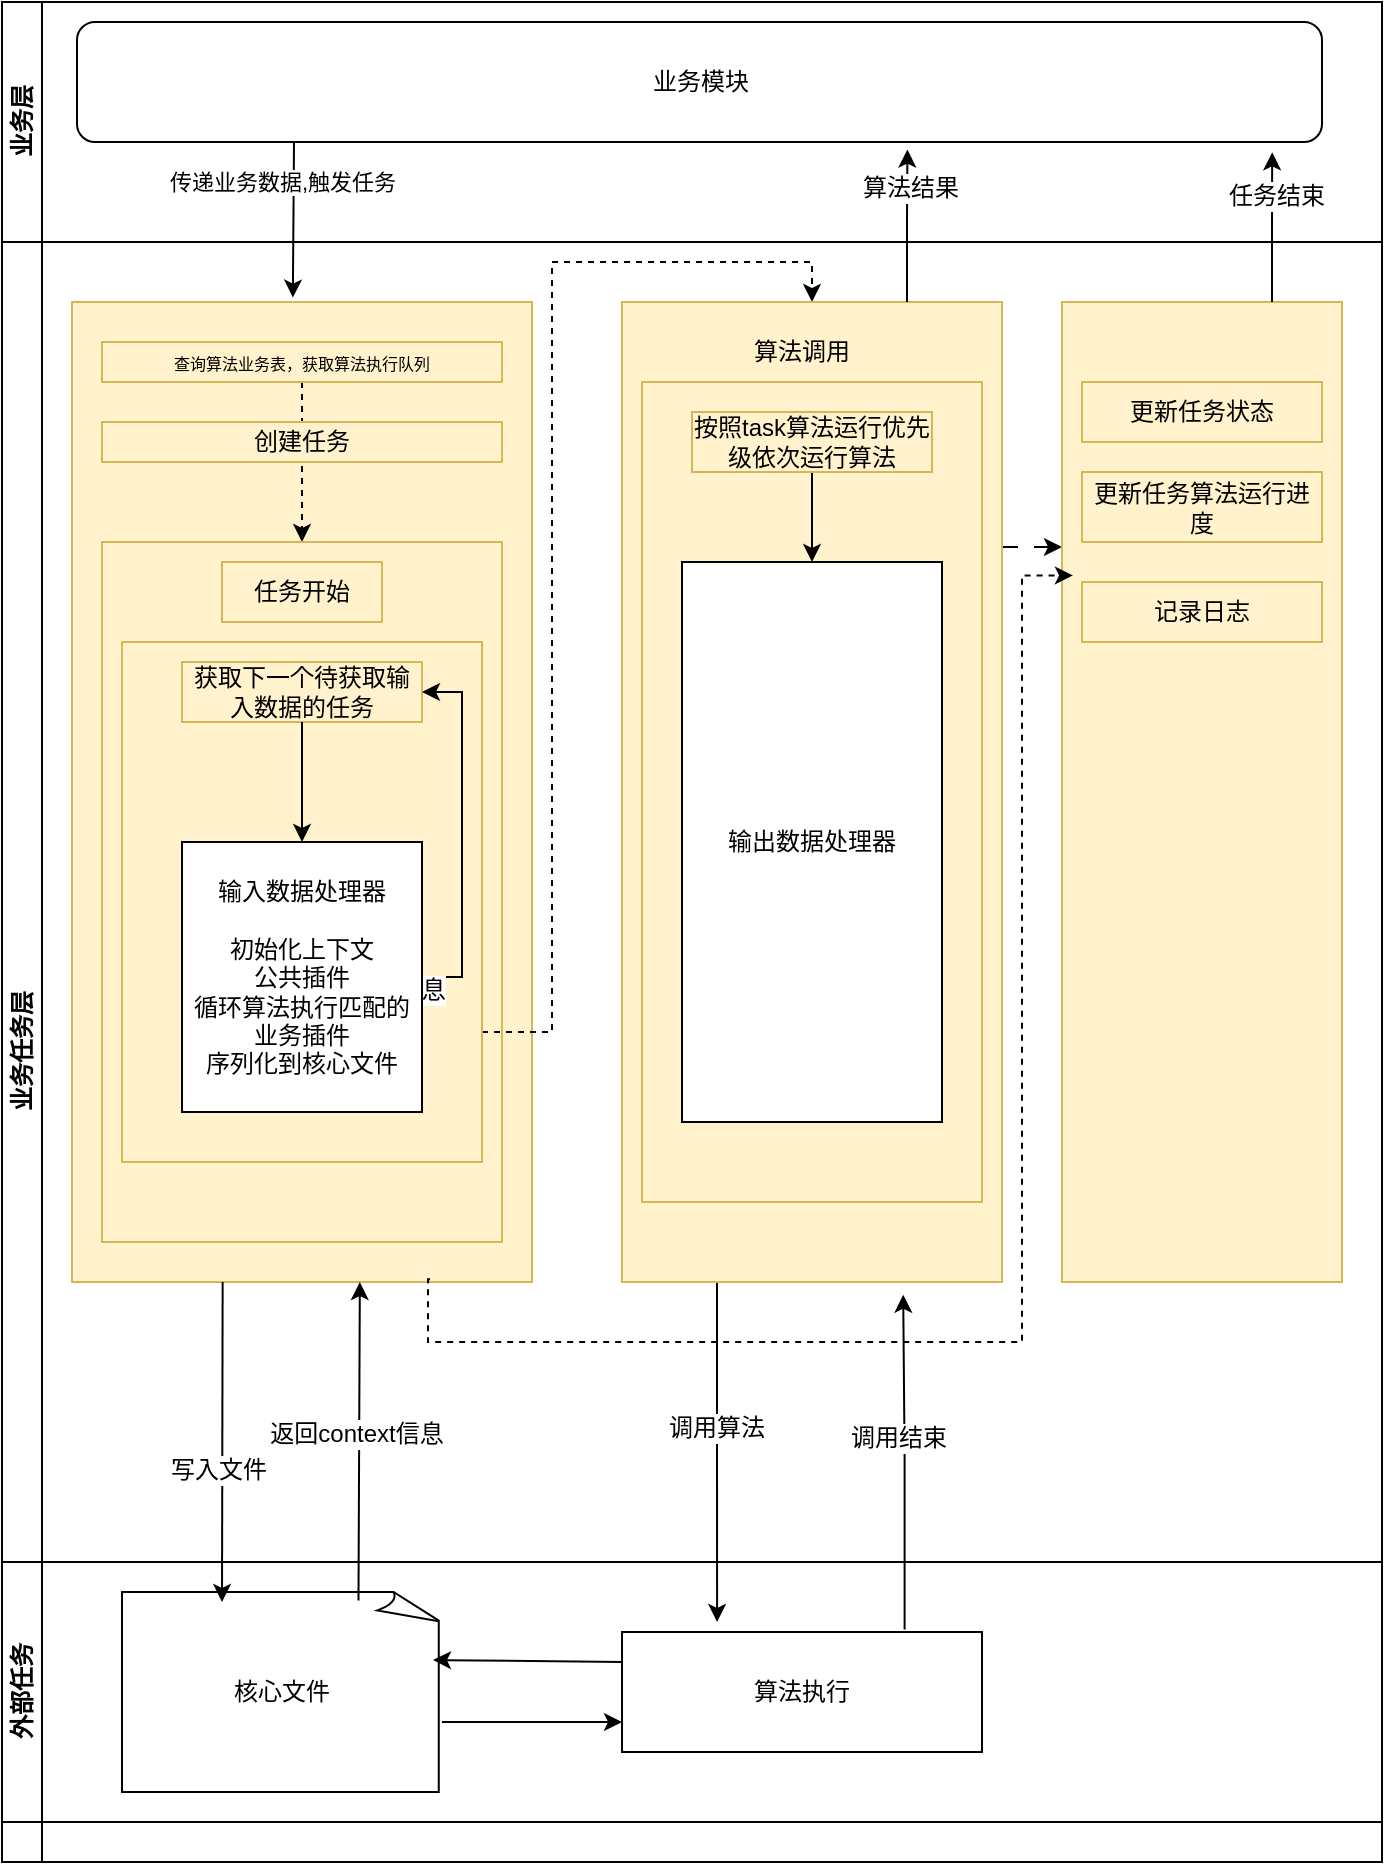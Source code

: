 <mxfile version="22.0.8" type="github">
  <diagram id="prtHgNgQTEPvFCAcTncT" name="Page-1">
    <mxGraphModel dx="989" dy="580" grid="1" gridSize="10" guides="1" tooltips="1" connect="1" arrows="1" fold="1" page="1" pageScale="1" pageWidth="827" pageHeight="1169" math="0" shadow="0">
      <root>
        <mxCell id="0" />
        <mxCell id="1" parent="0" />
        <mxCell id="dNxyNK7c78bLwvsdeMH5-21" value="业务任务层&lt;br&gt;" style="swimlane;html=1;startSize=20;horizontal=0;" parent="1" vertex="1">
          <mxGeometry x="70" y="240" width="690" height="810" as="geometry" />
        </mxCell>
        <mxCell id="dNxyNK7c78bLwvsdeMH5-22" value="外部任务&lt;br&gt;" style="swimlane;html=1;startSize=20;horizontal=0;" parent="dNxyNK7c78bLwvsdeMH5-21" vertex="1">
          <mxGeometry y="660" width="690" height="130" as="geometry" />
        </mxCell>
        <mxCell id="1c011MTDCDttVaNqvY0a-97" value="核心文件" style="whiteSpace=wrap;html=1;shape=mxgraph.basic.document;strokeColor=default;align=center;verticalAlign=middle;fontFamily=Helvetica;fontSize=12;fontColor=default;startSize=20;fillColor=default;" vertex="1" parent="dNxyNK7c78bLwvsdeMH5-22">
          <mxGeometry x="60" y="15" width="160" height="100" as="geometry" />
        </mxCell>
        <mxCell id="1c011MTDCDttVaNqvY0a-100" value="算法执行&lt;br&gt;" style="rounded=0;whiteSpace=wrap;html=1;strokeColor=default;align=center;verticalAlign=middle;fontFamily=Helvetica;fontSize=12;fontColor=default;startSize=20;fillColor=default;" vertex="1" parent="dNxyNK7c78bLwvsdeMH5-22">
          <mxGeometry x="310" y="35" width="180" height="60" as="geometry" />
        </mxCell>
        <mxCell id="1c011MTDCDttVaNqvY0a-127" value="" style="endArrow=classic;html=1;rounded=0;fontFamily=Helvetica;fontSize=12;fontColor=default;startSize=20;exitX=0;exitY=0.25;exitDx=0;exitDy=0;entryX=0.972;entryY=0.34;entryDx=0;entryDy=0;entryPerimeter=0;" edge="1" parent="dNxyNK7c78bLwvsdeMH5-22" source="1c011MTDCDttVaNqvY0a-100" target="1c011MTDCDttVaNqvY0a-97">
          <mxGeometry width="50" height="50" relative="1" as="geometry">
            <mxPoint x="260" y="-20" as="sourcePoint" />
            <mxPoint x="310" y="-70" as="targetPoint" />
          </mxGeometry>
        </mxCell>
        <mxCell id="1c011MTDCDttVaNqvY0a-128" value="" style="endArrow=classic;html=1;rounded=0;fontFamily=Helvetica;fontSize=12;fontColor=default;startSize=20;entryX=0;entryY=0.75;entryDx=0;entryDy=0;" edge="1" parent="dNxyNK7c78bLwvsdeMH5-22" target="1c011MTDCDttVaNqvY0a-100">
          <mxGeometry width="50" height="50" relative="1" as="geometry">
            <mxPoint x="220" y="80" as="sourcePoint" />
            <mxPoint x="270" y="30" as="targetPoint" />
          </mxGeometry>
        </mxCell>
        <mxCell id="dNxyNK7c78bLwvsdeMH5-26" value="" style="rounded=0;whiteSpace=wrap;html=1;fontFamily=Helvetica;fontSize=12;align=center;fillColor=#fff2cc;strokeColor=#d6b656;strokeWidth=1;perimeterSpacing=12;" parent="dNxyNK7c78bLwvsdeMH5-21" vertex="1">
          <mxGeometry x="35" y="30" width="230" height="490" as="geometry" />
        </mxCell>
        <mxCell id="1c011MTDCDttVaNqvY0a-79" style="edgeStyle=elbowEdgeStyle;rounded=0;orthogonalLoop=1;jettySize=auto;html=1;exitX=0.5;exitY=1;exitDx=0;exitDy=0;entryX=0.5;entryY=0;entryDx=0;entryDy=0;fontFamily=Helvetica;fontSize=12;fontColor=default;startSize=20;dashed=1;" edge="1" parent="dNxyNK7c78bLwvsdeMH5-21" source="1c011MTDCDttVaNqvY0a-60" target="1c011MTDCDttVaNqvY0a-73">
          <mxGeometry relative="1" as="geometry" />
        </mxCell>
        <mxCell id="1c011MTDCDttVaNqvY0a-60" value="&lt;font style=&quot;font-size: 8px;&quot;&gt;查询算法业务表，获取算法执行队列&lt;/font&gt;" style="rounded=0;whiteSpace=wrap;html=1;fillColor=#fff2cc;strokeColor=#d6b656;" vertex="1" parent="dNxyNK7c78bLwvsdeMH5-21">
          <mxGeometry x="50" y="50" width="200" height="20" as="geometry" />
        </mxCell>
        <mxCell id="1c011MTDCDttVaNqvY0a-61" value="创建任务" style="rounded=0;whiteSpace=wrap;html=1;fillColor=#fff2cc;strokeColor=#d6b656;" vertex="1" parent="dNxyNK7c78bLwvsdeMH5-21">
          <mxGeometry x="50" y="90" width="200" height="20" as="geometry" />
        </mxCell>
        <mxCell id="1c011MTDCDttVaNqvY0a-73" value="" style="rounded=0;whiteSpace=wrap;html=1;fillColor=#fff2cc;strokeColor=#d6b656;" vertex="1" parent="dNxyNK7c78bLwvsdeMH5-21">
          <mxGeometry x="50" y="150" width="200" height="350" as="geometry" />
        </mxCell>
        <mxCell id="1c011MTDCDttVaNqvY0a-81" value="任务开始" style="text;html=1;strokeColor=#d6b656;fillColor=#fff2cc;align=center;verticalAlign=middle;whiteSpace=wrap;rounded=0;fontSize=12;fontFamily=Helvetica;" vertex="1" parent="dNxyNK7c78bLwvsdeMH5-21">
          <mxGeometry x="110" y="160" width="80" height="30" as="geometry" />
        </mxCell>
        <mxCell id="1c011MTDCDttVaNqvY0a-115" style="edgeStyle=orthogonalEdgeStyle;rounded=0;orthogonalLoop=1;jettySize=auto;html=1;exitX=1;exitY=0.75;exitDx=0;exitDy=0;entryX=0.5;entryY=0;entryDx=0;entryDy=0;fontFamily=Helvetica;fontSize=12;fontColor=default;startSize=20;dashed=1;" edge="1" parent="dNxyNK7c78bLwvsdeMH5-21" source="1c011MTDCDttVaNqvY0a-86" target="1c011MTDCDttVaNqvY0a-107">
          <mxGeometry relative="1" as="geometry" />
        </mxCell>
        <mxCell id="1c011MTDCDttVaNqvY0a-86" value="" style="rounded=0;whiteSpace=wrap;html=1;strokeColor=#d6b656;align=center;verticalAlign=middle;fontFamily=Helvetica;fontSize=12;startSize=20;fillColor=#fff2cc;" vertex="1" parent="dNxyNK7c78bLwvsdeMH5-21">
          <mxGeometry x="60" y="200" width="180" height="260" as="geometry" />
        </mxCell>
        <mxCell id="1c011MTDCDttVaNqvY0a-87" value="获取下一个待获取输入数据的任务" style="rounded=0;whiteSpace=wrap;html=1;strokeColor=#d6b656;align=center;verticalAlign=middle;fontFamily=Helvetica;fontSize=12;startSize=20;fillColor=#fff2cc;" vertex="1" parent="dNxyNK7c78bLwvsdeMH5-21">
          <mxGeometry x="90" y="210" width="120" height="30" as="geometry" />
        </mxCell>
        <mxCell id="1c011MTDCDttVaNqvY0a-95" style="edgeStyle=orthogonalEdgeStyle;rounded=0;orthogonalLoop=1;jettySize=auto;html=1;exitX=1;exitY=0.5;exitDx=0;exitDy=0;entryX=1;entryY=0.5;entryDx=0;entryDy=0;fontFamily=Helvetica;fontSize=12;fontColor=default;startSize=20;" edge="1" parent="dNxyNK7c78bLwvsdeMH5-21" source="1c011MTDCDttVaNqvY0a-91" target="1c011MTDCDttVaNqvY0a-87">
          <mxGeometry relative="1" as="geometry" />
        </mxCell>
        <mxCell id="1c011MTDCDttVaNqvY0a-94" value="" style="endArrow=classic;html=1;rounded=0;fontFamily=Helvetica;fontSize=12;fontColor=default;startSize=20;exitX=0.5;exitY=1;exitDx=0;exitDy=0;entryX=0.5;entryY=0;entryDx=0;entryDy=0;" edge="1" parent="dNxyNK7c78bLwvsdeMH5-21" source="1c011MTDCDttVaNqvY0a-87" target="1c011MTDCDttVaNqvY0a-91">
          <mxGeometry width="50" height="50" relative="1" as="geometry">
            <mxPoint x="260" y="370" as="sourcePoint" />
            <mxPoint x="310" y="320" as="targetPoint" />
          </mxGeometry>
        </mxCell>
        <mxCell id="1c011MTDCDttVaNqvY0a-101" value="" style="endArrow=classic;html=1;rounded=0;fontFamily=Helvetica;fontSize=12;fontColor=default;startSize=20;exitX=0.25;exitY=1;exitDx=0;exitDy=0;" edge="1" parent="dNxyNK7c78bLwvsdeMH5-21">
          <mxGeometry width="50" height="50" relative="1" as="geometry">
            <mxPoint x="110.32" y="520" as="sourcePoint" />
            <mxPoint x="110" y="680" as="targetPoint" />
          </mxGeometry>
        </mxCell>
        <mxCell id="1c011MTDCDttVaNqvY0a-103" value="写入文件" style="edgeLabel;html=1;align=center;verticalAlign=middle;resizable=0;points=[];fontSize=12;fontFamily=Helvetica;fontColor=default;" vertex="1" connectable="0" parent="1c011MTDCDttVaNqvY0a-101">
          <mxGeometry x="0.175" y="-2" relative="1" as="geometry">
            <mxPoint as="offset" />
          </mxGeometry>
        </mxCell>
        <mxCell id="1c011MTDCDttVaNqvY0a-102" value="" style="endArrow=classic;html=1;rounded=0;fontFamily=Helvetica;fontSize=12;fontColor=default;startSize=20;entryX=0.741;entryY=1.027;entryDx=0;entryDy=0;entryPerimeter=0;exitX=0.748;exitY=0.016;exitDx=0;exitDy=0;exitPerimeter=0;" edge="1" parent="dNxyNK7c78bLwvsdeMH5-21" source="1c011MTDCDttVaNqvY0a-91">
          <mxGeometry width="50" height="50" relative="1" as="geometry">
            <mxPoint x="179" y="666.36" as="sourcePoint" />
            <mxPoint x="178.92" y="430.005" as="targetPoint" />
          </mxGeometry>
        </mxCell>
        <mxCell id="1c011MTDCDttVaNqvY0a-104" value="返回context信息" style="edgeLabel;html=1;align=center;verticalAlign=middle;resizable=0;points=[];fontSize=12;fontFamily=Helvetica;fontColor=default;" vertex="1" connectable="0" parent="1c011MTDCDttVaNqvY0a-102">
          <mxGeometry x="0.13" y="-2" relative="1" as="geometry">
            <mxPoint as="offset" />
          </mxGeometry>
        </mxCell>
        <mxCell id="1c011MTDCDttVaNqvY0a-126" style="edgeStyle=orthogonalEdgeStyle;rounded=0;orthogonalLoop=1;jettySize=auto;html=1;exitX=0.25;exitY=1;exitDx=0;exitDy=0;fontFamily=Helvetica;fontSize=12;fontColor=default;startSize=20;" edge="1" parent="dNxyNK7c78bLwvsdeMH5-21" source="1c011MTDCDttVaNqvY0a-107">
          <mxGeometry relative="1" as="geometry">
            <mxPoint x="357.552" y="690" as="targetPoint" />
          </mxGeometry>
        </mxCell>
        <mxCell id="1c011MTDCDttVaNqvY0a-131" value="调用算法" style="edgeLabel;html=1;align=center;verticalAlign=middle;resizable=0;points=[];fontSize=12;fontFamily=Helvetica;fontColor=default;" vertex="1" connectable="0" parent="1c011MTDCDttVaNqvY0a-126">
          <mxGeometry x="-0.143" y="-1" relative="1" as="geometry">
            <mxPoint as="offset" />
          </mxGeometry>
        </mxCell>
        <mxCell id="1c011MTDCDttVaNqvY0a-143" style="edgeStyle=orthogonalEdgeStyle;rounded=0;orthogonalLoop=1;jettySize=auto;html=1;exitX=1;exitY=0.25;exitDx=0;exitDy=0;entryX=0;entryY=0.25;entryDx=0;entryDy=0;fontFamily=Helvetica;fontSize=12;fontColor=default;startSize=20;dashed=1;dashPattern=8 8;" edge="1" parent="dNxyNK7c78bLwvsdeMH5-21" source="1c011MTDCDttVaNqvY0a-107" target="1c011MTDCDttVaNqvY0a-133">
          <mxGeometry relative="1" as="geometry" />
        </mxCell>
        <mxCell id="1c011MTDCDttVaNqvY0a-107" value="" style="rounded=0;whiteSpace=wrap;html=1;strokeColor=#d6b656;align=center;verticalAlign=middle;fontFamily=Helvetica;fontSize=12;startSize=20;fillColor=#fff2cc;" vertex="1" parent="dNxyNK7c78bLwvsdeMH5-21">
          <mxGeometry x="310" y="30" width="190" height="490" as="geometry" />
        </mxCell>
        <mxCell id="1c011MTDCDttVaNqvY0a-108" value="算法调用" style="text;html=1;strokeColor=none;fillColor=none;align=center;verticalAlign=middle;whiteSpace=wrap;rounded=0;fontSize=12;fontFamily=Helvetica;fontColor=default;" vertex="1" parent="dNxyNK7c78bLwvsdeMH5-21">
          <mxGeometry x="370" y="40" width="60" height="30" as="geometry" />
        </mxCell>
        <mxCell id="1c011MTDCDttVaNqvY0a-109" value="" style="rounded=0;whiteSpace=wrap;html=1;strokeColor=#d6b656;align=center;verticalAlign=middle;fontFamily=Helvetica;fontSize=12;startSize=20;fillColor=#fff2cc;" vertex="1" parent="dNxyNK7c78bLwvsdeMH5-21">
          <mxGeometry x="320" y="70" width="170" height="410" as="geometry" />
        </mxCell>
        <mxCell id="1c011MTDCDttVaNqvY0a-121" style="edgeStyle=orthogonalEdgeStyle;rounded=0;orthogonalLoop=1;jettySize=auto;html=1;exitX=0.5;exitY=1;exitDx=0;exitDy=0;entryX=0.5;entryY=0;entryDx=0;entryDy=0;fontFamily=Helvetica;fontSize=12;fontColor=default;startSize=20;" edge="1" parent="dNxyNK7c78bLwvsdeMH5-21" source="1c011MTDCDttVaNqvY0a-113" target="1c011MTDCDttVaNqvY0a-116">
          <mxGeometry relative="1" as="geometry" />
        </mxCell>
        <mxCell id="1c011MTDCDttVaNqvY0a-113" value="按照task算法运行优先级依次运行算法" style="rounded=0;whiteSpace=wrap;html=1;strokeColor=#d6b656;align=center;verticalAlign=middle;fontFamily=Helvetica;fontSize=12;startSize=20;fillColor=#fff2cc;" vertex="1" parent="dNxyNK7c78bLwvsdeMH5-21">
          <mxGeometry x="345" y="85" width="120" height="30" as="geometry" />
        </mxCell>
        <mxCell id="1c011MTDCDttVaNqvY0a-116" value="输出数据处理器" style="rounded=0;whiteSpace=wrap;html=1;strokeColor=default;align=center;verticalAlign=middle;fontFamily=Helvetica;fontSize=12;fontColor=default;startSize=20;fillColor=default;" vertex="1" parent="dNxyNK7c78bLwvsdeMH5-21">
          <mxGeometry x="340" y="160" width="130" height="280" as="geometry" />
        </mxCell>
        <mxCell id="1c011MTDCDttVaNqvY0a-123" value="" style="endArrow=classic;html=1;rounded=0;fontFamily=Helvetica;fontSize=12;fontColor=default;startSize=20;entryX=0.741;entryY=1.027;entryDx=0;entryDy=0;entryPerimeter=0;exitX=0.739;exitY=0.043;exitDx=0;exitDy=0;exitPerimeter=0;" edge="1" parent="dNxyNK7c78bLwvsdeMH5-21" source="1c011MTDCDttVaNqvY0a-97">
          <mxGeometry width="50" height="50" relative="1" as="geometry">
            <mxPoint x="180" y="670" as="sourcePoint" />
            <mxPoint x="178.92" y="520.005" as="targetPoint" />
          </mxGeometry>
        </mxCell>
        <mxCell id="1c011MTDCDttVaNqvY0a-125" value="返回context信息" style="edgeLabel;html=1;align=center;verticalAlign=middle;resizable=0;points=[];fontSize=12;fontFamily=Helvetica;fontColor=default;" vertex="1" connectable="0" parent="1c011MTDCDttVaNqvY0a-123">
          <mxGeometry x="0.048" y="2" relative="1" as="geometry">
            <mxPoint as="offset" />
          </mxGeometry>
        </mxCell>
        <mxCell id="1c011MTDCDttVaNqvY0a-91" value="输入数据处理器&lt;br&gt;&lt;br&gt;初始化上下文&lt;br&gt;公共插件&lt;br&gt;循环算法执行匹配的业务插件&lt;br&gt;序列化到核心文件" style="rounded=0;whiteSpace=wrap;html=1;strokeColor=default;align=center;verticalAlign=middle;fontFamily=Helvetica;fontSize=12;fontColor=default;startSize=20;fillColor=default;" vertex="1" parent="dNxyNK7c78bLwvsdeMH5-21">
          <mxGeometry x="90" y="300" width="120" height="135" as="geometry" />
        </mxCell>
        <mxCell id="1c011MTDCDttVaNqvY0a-130" style="edgeStyle=orthogonalEdgeStyle;rounded=0;orthogonalLoop=1;jettySize=auto;html=1;entryX=0.74;entryY=1.013;entryDx=0;entryDy=0;entryPerimeter=0;fontFamily=Helvetica;fontSize=12;fontColor=default;startSize=20;exitX=0.785;exitY=-0.02;exitDx=0;exitDy=0;exitPerimeter=0;" edge="1" parent="dNxyNK7c78bLwvsdeMH5-21" source="1c011MTDCDttVaNqvY0a-100" target="1c011MTDCDttVaNqvY0a-107">
          <mxGeometry relative="1" as="geometry">
            <mxPoint x="450" y="730" as="sourcePoint" />
            <mxPoint x="450.09" y="480.0" as="targetPoint" />
          </mxGeometry>
        </mxCell>
        <mxCell id="1c011MTDCDttVaNqvY0a-132" value="调用结束" style="edgeLabel;html=1;align=center;verticalAlign=middle;resizable=0;points=[];fontSize=12;fontFamily=Helvetica;fontColor=default;" vertex="1" connectable="0" parent="1c011MTDCDttVaNqvY0a-130">
          <mxGeometry x="0.149" y="3" relative="1" as="geometry">
            <mxPoint as="offset" />
          </mxGeometry>
        </mxCell>
        <mxCell id="1c011MTDCDttVaNqvY0a-133" value="" style="rounded=0;whiteSpace=wrap;html=1;strokeColor=#d6b656;align=center;verticalAlign=middle;fontFamily=Helvetica;fontSize=12;startSize=20;fillColor=#fff2cc;" vertex="1" parent="dNxyNK7c78bLwvsdeMH5-21">
          <mxGeometry x="530" y="30" width="140" height="490" as="geometry" />
        </mxCell>
        <mxCell id="1c011MTDCDttVaNqvY0a-136" value="更新任务状态" style="rounded=0;whiteSpace=wrap;html=1;strokeColor=#d6b656;align=center;verticalAlign=middle;fontFamily=Helvetica;fontSize=12;startSize=20;fillColor=#fff2cc;" vertex="1" parent="dNxyNK7c78bLwvsdeMH5-21">
          <mxGeometry x="540" y="70" width="120" height="30" as="geometry" />
        </mxCell>
        <mxCell id="1c011MTDCDttVaNqvY0a-138" value="记录日志" style="rounded=0;whiteSpace=wrap;html=1;strokeColor=#d6b656;align=center;verticalAlign=middle;fontFamily=Helvetica;fontSize=12;startSize=20;fillColor=#fff2cc;" vertex="1" parent="dNxyNK7c78bLwvsdeMH5-21">
          <mxGeometry x="540" y="170" width="120" height="30" as="geometry" />
        </mxCell>
        <mxCell id="1c011MTDCDttVaNqvY0a-139" value="更新任务算法运行进度" style="rounded=0;whiteSpace=wrap;html=1;strokeColor=#d6b656;align=center;verticalAlign=middle;fontFamily=Helvetica;fontSize=12;startSize=20;fillColor=#fff2cc;" vertex="1" parent="dNxyNK7c78bLwvsdeMH5-21">
          <mxGeometry x="540" y="115" width="120" height="35" as="geometry" />
        </mxCell>
        <mxCell id="1c011MTDCDttVaNqvY0a-142" style="edgeStyle=orthogonalEdgeStyle;rounded=0;orthogonalLoop=1;jettySize=auto;html=1;exitX=0.752;exitY=0.974;exitDx=0;exitDy=0;entryX=0.039;entryY=0.279;entryDx=0;entryDy=0;entryPerimeter=0;fontFamily=Helvetica;fontSize=12;fontColor=default;startSize=20;exitPerimeter=0;dashed=1;" edge="1" parent="dNxyNK7c78bLwvsdeMH5-21" source="dNxyNK7c78bLwvsdeMH5-26" target="1c011MTDCDttVaNqvY0a-133">
          <mxGeometry relative="1" as="geometry">
            <Array as="points">
              <mxPoint x="213" y="519" />
              <mxPoint x="213" y="550" />
              <mxPoint x="510" y="550" />
              <mxPoint x="510" y="167" />
            </Array>
          </mxGeometry>
        </mxCell>
        <mxCell id="dNxyNK7c78bLwvsdeMH5-20" value="业务层" style="swimlane;html=1;startSize=20;horizontal=0;" parent="1" vertex="1">
          <mxGeometry x="70" y="120" width="690" height="120" as="geometry" />
        </mxCell>
        <mxCell id="1c011MTDCDttVaNqvY0a-15" value="业务模块" style="rounded=1;whiteSpace=wrap;html=1;" vertex="1" parent="dNxyNK7c78bLwvsdeMH5-20">
          <mxGeometry x="37.5" y="10" width="622.5" height="60" as="geometry" />
        </mxCell>
        <mxCell id="1c011MTDCDttVaNqvY0a-58" value="" style="endArrow=classic;html=1;rounded=0;entryX=0.482;entryY=0.019;entryDx=0;entryDy=0;entryPerimeter=0;" edge="1" parent="dNxyNK7c78bLwvsdeMH5-20" target="dNxyNK7c78bLwvsdeMH5-26">
          <mxGeometry relative="1" as="geometry">
            <mxPoint x="146" y="70" as="sourcePoint" />
            <mxPoint x="143.87" y="170.0" as="targetPoint" />
          </mxGeometry>
        </mxCell>
        <mxCell id="1c011MTDCDttVaNqvY0a-59" value="传递业务数据,触发任务" style="edgeLabel;html=1;align=center;verticalAlign=middle;resizable=0;points=[];" vertex="1" connectable="0" parent="1c011MTDCDttVaNqvY0a-58">
          <mxGeometry x="-0.057" y="-6" relative="1" as="geometry">
            <mxPoint y="-17" as="offset" />
          </mxGeometry>
        </mxCell>
        <mxCell id="1c011MTDCDttVaNqvY0a-148" style="edgeStyle=orthogonalEdgeStyle;rounded=0;orthogonalLoop=1;jettySize=auto;html=1;exitX=0.75;exitY=0;exitDx=0;exitDy=0;entryX=0.667;entryY=1.063;entryDx=0;entryDy=0;entryPerimeter=0;fontFamily=Helvetica;fontSize=12;fontColor=default;startSize=20;" edge="1" parent="1" source="1c011MTDCDttVaNqvY0a-107" target="1c011MTDCDttVaNqvY0a-15">
          <mxGeometry relative="1" as="geometry" />
        </mxCell>
        <mxCell id="1c011MTDCDttVaNqvY0a-149" value="算法结果" style="edgeLabel;html=1;align=center;verticalAlign=middle;resizable=0;points=[];fontSize=12;fontFamily=Helvetica;fontColor=default;" vertex="1" connectable="0" parent="1c011MTDCDttVaNqvY0a-148">
          <mxGeometry x="0.526" y="-1" relative="1" as="geometry">
            <mxPoint y="1" as="offset" />
          </mxGeometry>
        </mxCell>
        <mxCell id="1c011MTDCDttVaNqvY0a-151" style="edgeStyle=orthogonalEdgeStyle;rounded=0;orthogonalLoop=1;jettySize=auto;html=1;exitX=0.75;exitY=0;exitDx=0;exitDy=0;entryX=0.96;entryY=1.086;entryDx=0;entryDy=0;entryPerimeter=0;fontFamily=Helvetica;fontSize=12;fontColor=default;startSize=20;" edge="1" parent="1" source="1c011MTDCDttVaNqvY0a-133" target="1c011MTDCDttVaNqvY0a-15">
          <mxGeometry relative="1" as="geometry" />
        </mxCell>
        <mxCell id="1c011MTDCDttVaNqvY0a-152" value="任务结束" style="edgeLabel;html=1;align=center;verticalAlign=middle;resizable=0;points=[];fontSize=12;fontFamily=Helvetica;fontColor=default;" vertex="1" connectable="0" parent="1c011MTDCDttVaNqvY0a-151">
          <mxGeometry x="0.443" y="-2" relative="1" as="geometry">
            <mxPoint y="1" as="offset" />
          </mxGeometry>
        </mxCell>
      </root>
    </mxGraphModel>
  </diagram>
</mxfile>
